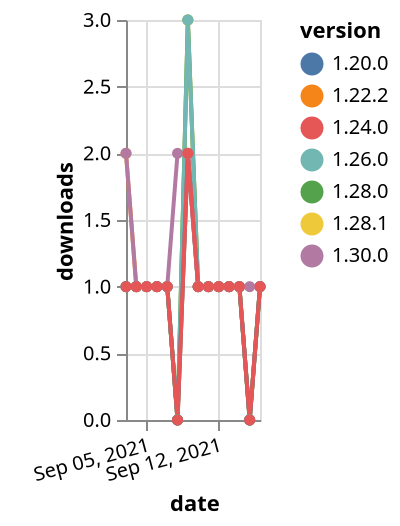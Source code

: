{"$schema": "https://vega.github.io/schema/vega-lite/v5.json", "description": "A simple bar chart with embedded data.", "data": {"values": [{"date": "2021-09-03", "total": 137, "delta": 1, "version": "1.28.1"}, {"date": "2021-09-04", "total": 138, "delta": 1, "version": "1.28.1"}, {"date": "2021-09-05", "total": 139, "delta": 1, "version": "1.28.1"}, {"date": "2021-09-06", "total": 140, "delta": 1, "version": "1.28.1"}, {"date": "2021-09-07", "total": 141, "delta": 1, "version": "1.28.1"}, {"date": "2021-09-08", "total": 141, "delta": 0, "version": "1.28.1"}, {"date": "2021-09-09", "total": 144, "delta": 3, "version": "1.28.1"}, {"date": "2021-09-10", "total": 145, "delta": 1, "version": "1.28.1"}, {"date": "2021-09-11", "total": 146, "delta": 1, "version": "1.28.1"}, {"date": "2021-09-12", "total": 147, "delta": 1, "version": "1.28.1"}, {"date": "2021-09-13", "total": 148, "delta": 1, "version": "1.28.1"}, {"date": "2021-09-14", "total": 149, "delta": 1, "version": "1.28.1"}, {"date": "2021-09-15", "total": 149, "delta": 0, "version": "1.28.1"}, {"date": "2021-09-16", "total": 150, "delta": 1, "version": "1.28.1"}, {"date": "2021-09-03", "total": 199, "delta": 2, "version": "1.22.2"}, {"date": "2021-09-04", "total": 200, "delta": 1, "version": "1.22.2"}, {"date": "2021-09-05", "total": 201, "delta": 1, "version": "1.22.2"}, {"date": "2021-09-06", "total": 202, "delta": 1, "version": "1.22.2"}, {"date": "2021-09-07", "total": 203, "delta": 1, "version": "1.22.2"}, {"date": "2021-09-08", "total": 203, "delta": 0, "version": "1.22.2"}, {"date": "2021-09-09", "total": 205, "delta": 2, "version": "1.22.2"}, {"date": "2021-09-10", "total": 206, "delta": 1, "version": "1.22.2"}, {"date": "2021-09-11", "total": 207, "delta": 1, "version": "1.22.2"}, {"date": "2021-09-12", "total": 208, "delta": 1, "version": "1.22.2"}, {"date": "2021-09-13", "total": 209, "delta": 1, "version": "1.22.2"}, {"date": "2021-09-14", "total": 210, "delta": 1, "version": "1.22.2"}, {"date": "2021-09-15", "total": 210, "delta": 0, "version": "1.22.2"}, {"date": "2021-09-16", "total": 211, "delta": 1, "version": "1.22.2"}, {"date": "2021-09-03", "total": 156, "delta": 1, "version": "1.28.0"}, {"date": "2021-09-04", "total": 157, "delta": 1, "version": "1.28.0"}, {"date": "2021-09-05", "total": 158, "delta": 1, "version": "1.28.0"}, {"date": "2021-09-06", "total": 159, "delta": 1, "version": "1.28.0"}, {"date": "2021-09-07", "total": 160, "delta": 1, "version": "1.28.0"}, {"date": "2021-09-08", "total": 160, "delta": 0, "version": "1.28.0"}, {"date": "2021-09-09", "total": 163, "delta": 3, "version": "1.28.0"}, {"date": "2021-09-10", "total": 164, "delta": 1, "version": "1.28.0"}, {"date": "2021-09-11", "total": 165, "delta": 1, "version": "1.28.0"}, {"date": "2021-09-12", "total": 166, "delta": 1, "version": "1.28.0"}, {"date": "2021-09-13", "total": 167, "delta": 1, "version": "1.28.0"}, {"date": "2021-09-14", "total": 168, "delta": 1, "version": "1.28.0"}, {"date": "2021-09-15", "total": 168, "delta": 0, "version": "1.28.0"}, {"date": "2021-09-16", "total": 169, "delta": 1, "version": "1.28.0"}, {"date": "2021-09-03", "total": 170, "delta": 1, "version": "1.26.0"}, {"date": "2021-09-04", "total": 171, "delta": 1, "version": "1.26.0"}, {"date": "2021-09-05", "total": 172, "delta": 1, "version": "1.26.0"}, {"date": "2021-09-06", "total": 173, "delta": 1, "version": "1.26.0"}, {"date": "2021-09-07", "total": 174, "delta": 1, "version": "1.26.0"}, {"date": "2021-09-08", "total": 174, "delta": 0, "version": "1.26.0"}, {"date": "2021-09-09", "total": 177, "delta": 3, "version": "1.26.0"}, {"date": "2021-09-10", "total": 178, "delta": 1, "version": "1.26.0"}, {"date": "2021-09-11", "total": 179, "delta": 1, "version": "1.26.0"}, {"date": "2021-09-12", "total": 180, "delta": 1, "version": "1.26.0"}, {"date": "2021-09-13", "total": 181, "delta": 1, "version": "1.26.0"}, {"date": "2021-09-14", "total": 182, "delta": 1, "version": "1.26.0"}, {"date": "2021-09-15", "total": 182, "delta": 0, "version": "1.26.0"}, {"date": "2021-09-16", "total": 183, "delta": 1, "version": "1.26.0"}, {"date": "2021-09-03", "total": 250, "delta": 1, "version": "1.20.0"}, {"date": "2021-09-04", "total": 251, "delta": 1, "version": "1.20.0"}, {"date": "2021-09-05", "total": 252, "delta": 1, "version": "1.20.0"}, {"date": "2021-09-06", "total": 253, "delta": 1, "version": "1.20.0"}, {"date": "2021-09-07", "total": 254, "delta": 1, "version": "1.20.0"}, {"date": "2021-09-08", "total": 254, "delta": 0, "version": "1.20.0"}, {"date": "2021-09-09", "total": 256, "delta": 2, "version": "1.20.0"}, {"date": "2021-09-10", "total": 257, "delta": 1, "version": "1.20.0"}, {"date": "2021-09-11", "total": 258, "delta": 1, "version": "1.20.0"}, {"date": "2021-09-12", "total": 259, "delta": 1, "version": "1.20.0"}, {"date": "2021-09-13", "total": 260, "delta": 1, "version": "1.20.0"}, {"date": "2021-09-14", "total": 261, "delta": 1, "version": "1.20.0"}, {"date": "2021-09-15", "total": 261, "delta": 0, "version": "1.20.0"}, {"date": "2021-09-16", "total": 262, "delta": 1, "version": "1.20.0"}, {"date": "2021-09-03", "total": 129, "delta": 2, "version": "1.30.0"}, {"date": "2021-09-04", "total": 130, "delta": 1, "version": "1.30.0"}, {"date": "2021-09-05", "total": 131, "delta": 1, "version": "1.30.0"}, {"date": "2021-09-06", "total": 132, "delta": 1, "version": "1.30.0"}, {"date": "2021-09-07", "total": 133, "delta": 1, "version": "1.30.0"}, {"date": "2021-09-08", "total": 135, "delta": 2, "version": "1.30.0"}, {"date": "2021-09-09", "total": 137, "delta": 2, "version": "1.30.0"}, {"date": "2021-09-10", "total": 138, "delta": 1, "version": "1.30.0"}, {"date": "2021-09-11", "total": 139, "delta": 1, "version": "1.30.0"}, {"date": "2021-09-12", "total": 140, "delta": 1, "version": "1.30.0"}, {"date": "2021-09-13", "total": 141, "delta": 1, "version": "1.30.0"}, {"date": "2021-09-14", "total": 142, "delta": 1, "version": "1.30.0"}, {"date": "2021-09-15", "total": 143, "delta": 1, "version": "1.30.0"}, {"date": "2021-09-16", "total": 144, "delta": 1, "version": "1.30.0"}, {"date": "2021-09-03", "total": 193, "delta": 1, "version": "1.24.0"}, {"date": "2021-09-04", "total": 194, "delta": 1, "version": "1.24.0"}, {"date": "2021-09-05", "total": 195, "delta": 1, "version": "1.24.0"}, {"date": "2021-09-06", "total": 196, "delta": 1, "version": "1.24.0"}, {"date": "2021-09-07", "total": 197, "delta": 1, "version": "1.24.0"}, {"date": "2021-09-08", "total": 197, "delta": 0, "version": "1.24.0"}, {"date": "2021-09-09", "total": 199, "delta": 2, "version": "1.24.0"}, {"date": "2021-09-10", "total": 200, "delta": 1, "version": "1.24.0"}, {"date": "2021-09-11", "total": 201, "delta": 1, "version": "1.24.0"}, {"date": "2021-09-12", "total": 202, "delta": 1, "version": "1.24.0"}, {"date": "2021-09-13", "total": 203, "delta": 1, "version": "1.24.0"}, {"date": "2021-09-14", "total": 204, "delta": 1, "version": "1.24.0"}, {"date": "2021-09-15", "total": 204, "delta": 0, "version": "1.24.0"}, {"date": "2021-09-16", "total": 205, "delta": 1, "version": "1.24.0"}]}, "width": "container", "mark": {"type": "line", "point": {"filled": true}}, "encoding": {"x": {"field": "date", "type": "temporal", "timeUnit": "yearmonthdate", "title": "date", "axis": {"labelAngle": -15}}, "y": {"field": "delta", "type": "quantitative", "title": "downloads"}, "color": {"field": "version", "type": "nominal"}, "tooltip": {"field": "delta"}}}